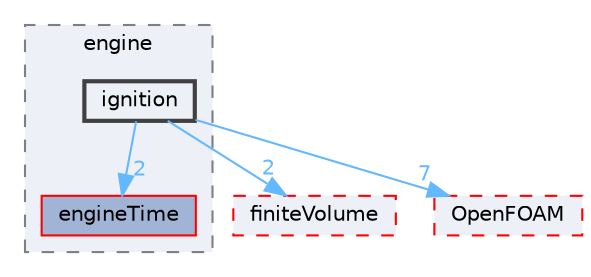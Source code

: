 digraph "src/engine/ignition"
{
 // LATEX_PDF_SIZE
  bgcolor="transparent";
  edge [fontname=Helvetica,fontsize=10,labelfontname=Helvetica,labelfontsize=10];
  node [fontname=Helvetica,fontsize=10,shape=box,height=0.2,width=0.4];
  compound=true
  subgraph clusterdir_2052808828190f934b76e979ee65af8a {
    graph [ bgcolor="#edf0f7", pencolor="grey50", label="engine", fontname=Helvetica,fontsize=10 style="filled,dashed", URL="dir_2052808828190f934b76e979ee65af8a.html",tooltip=""]
  dir_b0bd96e4d3043d52ea0ba0fcf8407c96 [label="engineTime", fillcolor="#a2b4d6", color="red", style="filled", URL="dir_b0bd96e4d3043d52ea0ba0fcf8407c96.html",tooltip=""];
  dir_305f17eabaf66d4cabd371aee2d1fdcb [label="ignition", fillcolor="#edf0f7", color="grey25", style="filled,bold", URL="dir_305f17eabaf66d4cabd371aee2d1fdcb.html",tooltip=""];
  }
  dir_9bd15774b555cf7259a6fa18f99fe99b [label="finiteVolume", fillcolor="#edf0f7", color="red", style="filled,dashed", URL="dir_9bd15774b555cf7259a6fa18f99fe99b.html",tooltip=""];
  dir_c5473ff19b20e6ec4dfe5c310b3778a8 [label="OpenFOAM", fillcolor="#edf0f7", color="red", style="filled,dashed", URL="dir_c5473ff19b20e6ec4dfe5c310b3778a8.html",tooltip=""];
  dir_305f17eabaf66d4cabd371aee2d1fdcb->dir_9bd15774b555cf7259a6fa18f99fe99b [headlabel="2", labeldistance=1.5 headhref="dir_001783_001387.html" href="dir_001783_001387.html" color="steelblue1" fontcolor="steelblue1"];
  dir_305f17eabaf66d4cabd371aee2d1fdcb->dir_b0bd96e4d3043d52ea0ba0fcf8407c96 [headlabel="2", labeldistance=1.5 headhref="dir_001783_001152.html" href="dir_001783_001152.html" color="steelblue1" fontcolor="steelblue1"];
  dir_305f17eabaf66d4cabd371aee2d1fdcb->dir_c5473ff19b20e6ec4dfe5c310b3778a8 [headlabel="7", labeldistance=1.5 headhref="dir_001783_002695.html" href="dir_001783_002695.html" color="steelblue1" fontcolor="steelblue1"];
}

